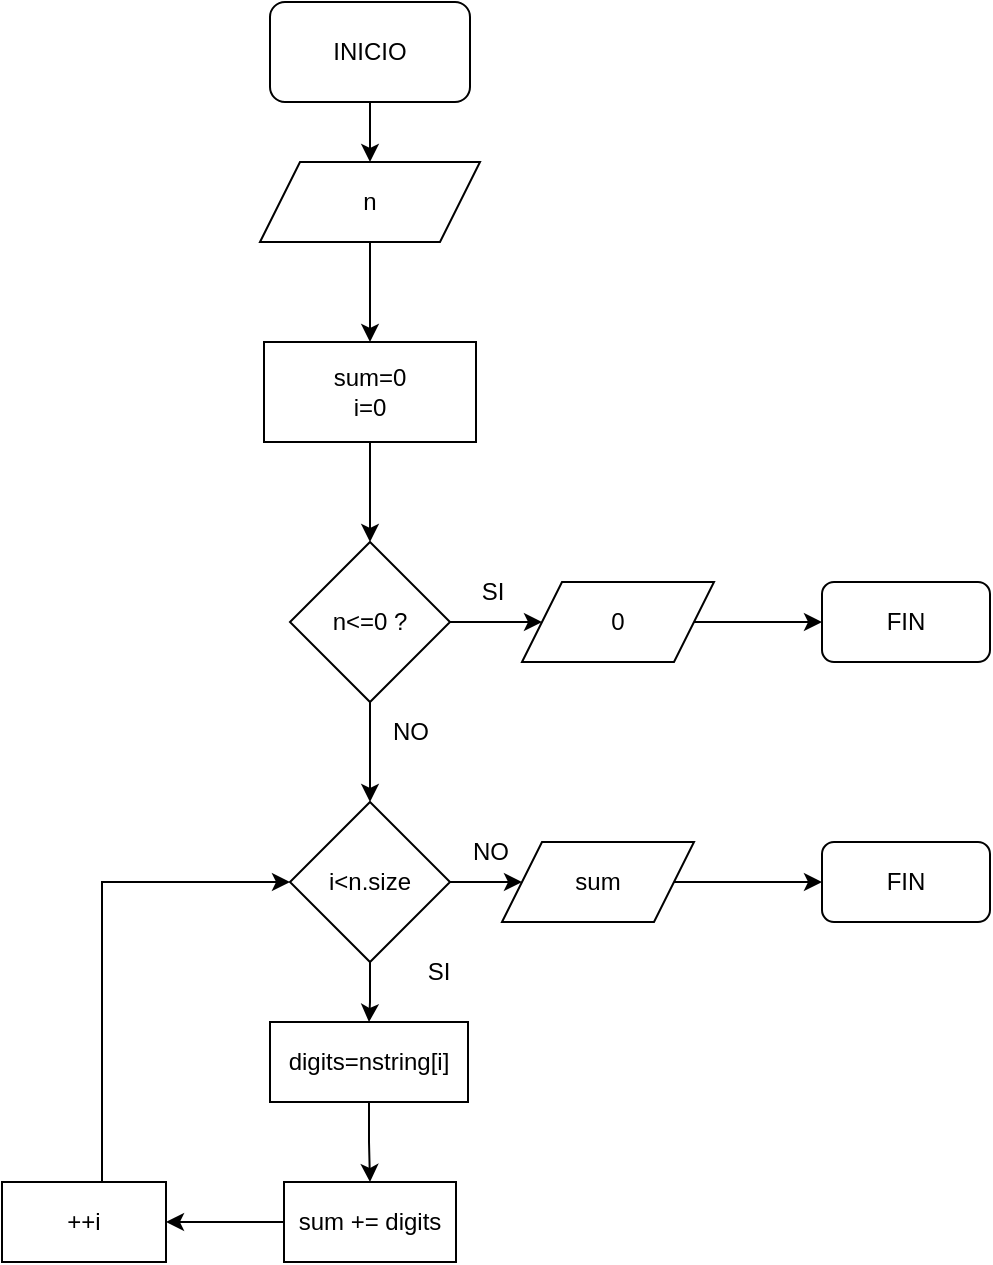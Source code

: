 <mxfile version="24.4.0" type="github">
  <diagram name="Página-1" id="NTM6ZRE31FQlUWxQkQaO">
    <mxGraphModel dx="1169" dy="434" grid="1" gridSize="10" guides="1" tooltips="1" connect="1" arrows="1" fold="1" page="1" pageScale="1" pageWidth="827" pageHeight="1169" math="0" shadow="0">
      <root>
        <mxCell id="0" />
        <mxCell id="1" parent="0" />
        <mxCell id="MaIliR6F94XwsMZlbJTH-3" value="" style="edgeStyle=orthogonalEdgeStyle;rounded=0;orthogonalLoop=1;jettySize=auto;html=1;" edge="1" parent="1" source="MaIliR6F94XwsMZlbJTH-1" target="MaIliR6F94XwsMZlbJTH-2">
          <mxGeometry relative="1" as="geometry" />
        </mxCell>
        <mxCell id="MaIliR6F94XwsMZlbJTH-1" value="INICIO" style="rounded=1;whiteSpace=wrap;html=1;" vertex="1" parent="1">
          <mxGeometry x="364" y="40" width="100" height="50" as="geometry" />
        </mxCell>
        <mxCell id="MaIliR6F94XwsMZlbJTH-5" value="" style="edgeStyle=orthogonalEdgeStyle;rounded=0;orthogonalLoop=1;jettySize=auto;html=1;" edge="1" parent="1" source="MaIliR6F94XwsMZlbJTH-2" target="MaIliR6F94XwsMZlbJTH-4">
          <mxGeometry relative="1" as="geometry" />
        </mxCell>
        <mxCell id="MaIliR6F94XwsMZlbJTH-2" value="n" style="shape=parallelogram;perimeter=parallelogramPerimeter;whiteSpace=wrap;html=1;fixedSize=1;" vertex="1" parent="1">
          <mxGeometry x="359" y="120" width="110" height="40" as="geometry" />
        </mxCell>
        <mxCell id="MaIliR6F94XwsMZlbJTH-7" value="" style="edgeStyle=orthogonalEdgeStyle;rounded=0;orthogonalLoop=1;jettySize=auto;html=1;" edge="1" parent="1" source="MaIliR6F94XwsMZlbJTH-4" target="MaIliR6F94XwsMZlbJTH-6">
          <mxGeometry relative="1" as="geometry" />
        </mxCell>
        <mxCell id="MaIliR6F94XwsMZlbJTH-4" value="sum=0&lt;div&gt;i=0&lt;/div&gt;" style="whiteSpace=wrap;html=1;" vertex="1" parent="1">
          <mxGeometry x="361" y="210" width="106" height="50" as="geometry" />
        </mxCell>
        <mxCell id="MaIliR6F94XwsMZlbJTH-9" value="" style="edgeStyle=orthogonalEdgeStyle;rounded=0;orthogonalLoop=1;jettySize=auto;html=1;" edge="1" parent="1" source="MaIliR6F94XwsMZlbJTH-6" target="MaIliR6F94XwsMZlbJTH-8">
          <mxGeometry relative="1" as="geometry" />
        </mxCell>
        <mxCell id="MaIliR6F94XwsMZlbJTH-11" value="" style="edgeStyle=orthogonalEdgeStyle;rounded=0;orthogonalLoop=1;jettySize=auto;html=1;" edge="1" parent="1" source="MaIliR6F94XwsMZlbJTH-6" target="MaIliR6F94XwsMZlbJTH-10">
          <mxGeometry relative="1" as="geometry" />
        </mxCell>
        <mxCell id="MaIliR6F94XwsMZlbJTH-6" value="n&amp;lt;=0 ?" style="rhombus;whiteSpace=wrap;html=1;" vertex="1" parent="1">
          <mxGeometry x="374" y="310" width="80" height="80" as="geometry" />
        </mxCell>
        <mxCell id="MaIliR6F94XwsMZlbJTH-15" value="" style="edgeStyle=orthogonalEdgeStyle;rounded=0;orthogonalLoop=1;jettySize=auto;html=1;" edge="1" parent="1" source="MaIliR6F94XwsMZlbJTH-8" target="MaIliR6F94XwsMZlbJTH-14">
          <mxGeometry relative="1" as="geometry" />
        </mxCell>
        <mxCell id="MaIliR6F94XwsMZlbJTH-21" value="" style="edgeStyle=orthogonalEdgeStyle;rounded=0;orthogonalLoop=1;jettySize=auto;html=1;" edge="1" parent="1" source="MaIliR6F94XwsMZlbJTH-8" target="MaIliR6F94XwsMZlbJTH-20">
          <mxGeometry relative="1" as="geometry" />
        </mxCell>
        <mxCell id="MaIliR6F94XwsMZlbJTH-8" value="i&amp;lt;n.size" style="rhombus;whiteSpace=wrap;html=1;" vertex="1" parent="1">
          <mxGeometry x="374" y="440" width="80" height="80" as="geometry" />
        </mxCell>
        <mxCell id="MaIliR6F94XwsMZlbJTH-13" value="" style="edgeStyle=orthogonalEdgeStyle;rounded=0;orthogonalLoop=1;jettySize=auto;html=1;" edge="1" parent="1" source="MaIliR6F94XwsMZlbJTH-10" target="MaIliR6F94XwsMZlbJTH-12">
          <mxGeometry relative="1" as="geometry" />
        </mxCell>
        <mxCell id="MaIliR6F94XwsMZlbJTH-10" value="0" style="shape=parallelogram;perimeter=parallelogramPerimeter;whiteSpace=wrap;html=1;fixedSize=1;" vertex="1" parent="1">
          <mxGeometry x="490" y="330" width="96" height="40" as="geometry" />
        </mxCell>
        <mxCell id="MaIliR6F94XwsMZlbJTH-12" value="FIN" style="rounded=1;whiteSpace=wrap;html=1;" vertex="1" parent="1">
          <mxGeometry x="640" y="330" width="84" height="40" as="geometry" />
        </mxCell>
        <mxCell id="MaIliR6F94XwsMZlbJTH-17" value="" style="edgeStyle=orthogonalEdgeStyle;rounded=0;orthogonalLoop=1;jettySize=auto;html=1;" edge="1" parent="1" source="MaIliR6F94XwsMZlbJTH-14" target="MaIliR6F94XwsMZlbJTH-16">
          <mxGeometry relative="1" as="geometry" />
        </mxCell>
        <mxCell id="MaIliR6F94XwsMZlbJTH-14" value="sum" style="shape=parallelogram;perimeter=parallelogramPerimeter;whiteSpace=wrap;html=1;fixedSize=1;" vertex="1" parent="1">
          <mxGeometry x="480" y="460" width="96" height="40" as="geometry" />
        </mxCell>
        <mxCell id="MaIliR6F94XwsMZlbJTH-16" value="FIN" style="rounded=1;whiteSpace=wrap;html=1;" vertex="1" parent="1">
          <mxGeometry x="640" y="460" width="84" height="40" as="geometry" />
        </mxCell>
        <mxCell id="MaIliR6F94XwsMZlbJTH-23" value="" style="edgeStyle=orthogonalEdgeStyle;rounded=0;orthogonalLoop=1;jettySize=auto;html=1;" edge="1" parent="1" source="MaIliR6F94XwsMZlbJTH-20" target="MaIliR6F94XwsMZlbJTH-22">
          <mxGeometry relative="1" as="geometry" />
        </mxCell>
        <mxCell id="MaIliR6F94XwsMZlbJTH-20" value="digits=nstring[i]" style="whiteSpace=wrap;html=1;" vertex="1" parent="1">
          <mxGeometry x="364" y="550" width="99" height="40" as="geometry" />
        </mxCell>
        <mxCell id="MaIliR6F94XwsMZlbJTH-25" value="" style="edgeStyle=orthogonalEdgeStyle;rounded=0;orthogonalLoop=1;jettySize=auto;html=1;" edge="1" parent="1" source="MaIliR6F94XwsMZlbJTH-22" target="MaIliR6F94XwsMZlbJTH-24">
          <mxGeometry relative="1" as="geometry" />
        </mxCell>
        <mxCell id="MaIliR6F94XwsMZlbJTH-22" value="sum += digits" style="whiteSpace=wrap;html=1;" vertex="1" parent="1">
          <mxGeometry x="371" y="630" width="86" height="40" as="geometry" />
        </mxCell>
        <mxCell id="MaIliR6F94XwsMZlbJTH-27" value="" style="edgeStyle=orthogonalEdgeStyle;rounded=0;orthogonalLoop=1;jettySize=auto;html=1;entryX=0;entryY=0.5;entryDx=0;entryDy=0;" edge="1" parent="1" source="MaIliR6F94XwsMZlbJTH-24" target="MaIliR6F94XwsMZlbJTH-8">
          <mxGeometry relative="1" as="geometry">
            <mxPoint x="271" y="530" as="targetPoint" />
            <Array as="points">
              <mxPoint x="280" y="480" />
            </Array>
          </mxGeometry>
        </mxCell>
        <mxCell id="MaIliR6F94XwsMZlbJTH-24" value="++i" style="whiteSpace=wrap;html=1;" vertex="1" parent="1">
          <mxGeometry x="230" y="630" width="82" height="40" as="geometry" />
        </mxCell>
        <mxCell id="MaIliR6F94XwsMZlbJTH-28" value="SI" style="text;html=1;align=center;verticalAlign=middle;resizable=0;points=[];autosize=1;strokeColor=none;fillColor=none;" vertex="1" parent="1">
          <mxGeometry x="433" y="510" width="30" height="30" as="geometry" />
        </mxCell>
        <mxCell id="MaIliR6F94XwsMZlbJTH-29" value="SI" style="text;html=1;align=center;verticalAlign=middle;resizable=0;points=[];autosize=1;strokeColor=none;fillColor=none;" vertex="1" parent="1">
          <mxGeometry x="460" y="320" width="30" height="30" as="geometry" />
        </mxCell>
        <mxCell id="MaIliR6F94XwsMZlbJTH-30" value="NO" style="text;html=1;align=center;verticalAlign=middle;resizable=0;points=[];autosize=1;strokeColor=none;fillColor=none;" vertex="1" parent="1">
          <mxGeometry x="454" y="450" width="40" height="30" as="geometry" />
        </mxCell>
        <mxCell id="MaIliR6F94XwsMZlbJTH-31" value="NO" style="text;html=1;align=center;verticalAlign=middle;resizable=0;points=[];autosize=1;strokeColor=none;fillColor=none;" vertex="1" parent="1">
          <mxGeometry x="414" y="390" width="40" height="30" as="geometry" />
        </mxCell>
      </root>
    </mxGraphModel>
  </diagram>
</mxfile>

